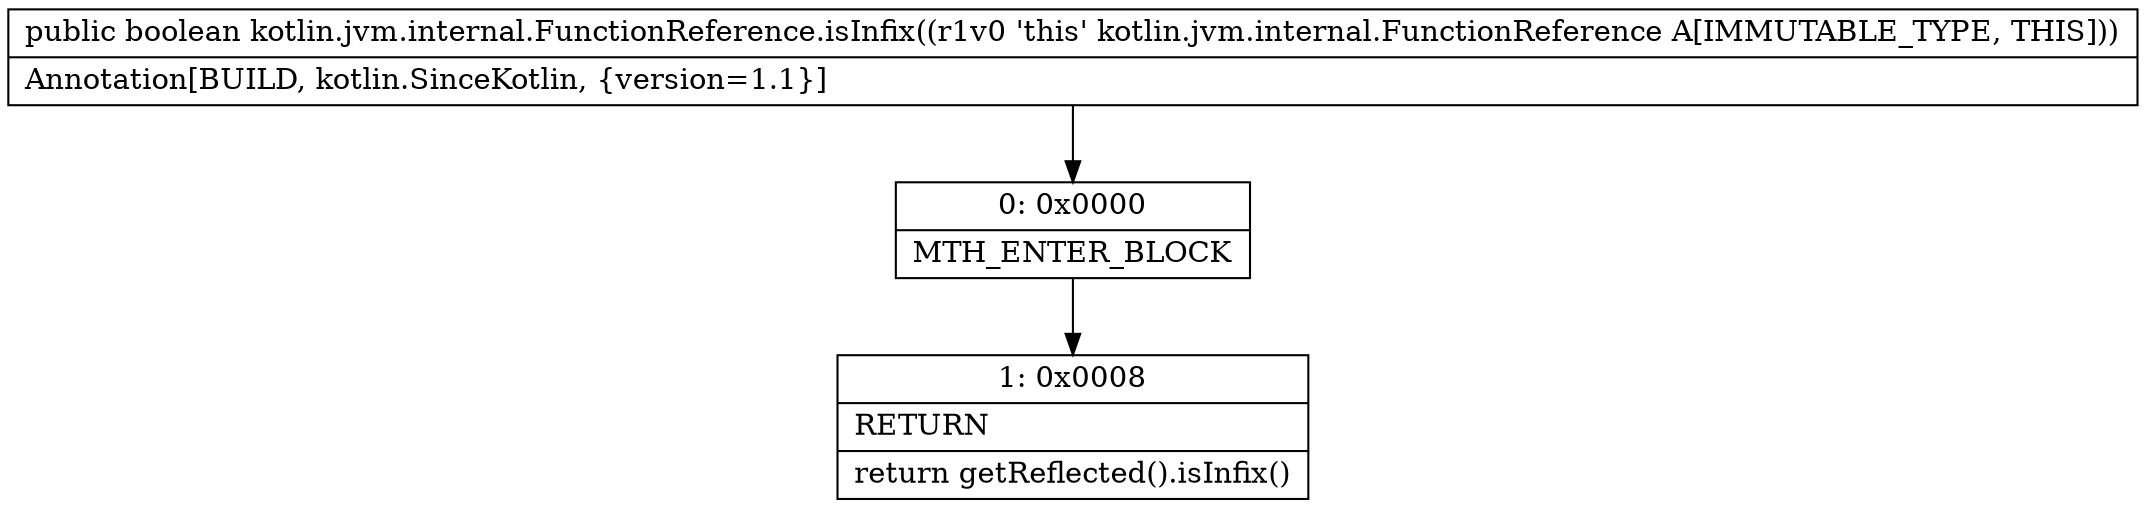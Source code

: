 digraph "CFG forkotlin.jvm.internal.FunctionReference.isInfix()Z" {
Node_0 [shape=record,label="{0\:\ 0x0000|MTH_ENTER_BLOCK\l}"];
Node_1 [shape=record,label="{1\:\ 0x0008|RETURN\l|return getReflected().isInfix()\l}"];
MethodNode[shape=record,label="{public boolean kotlin.jvm.internal.FunctionReference.isInfix((r1v0 'this' kotlin.jvm.internal.FunctionReference A[IMMUTABLE_TYPE, THIS]))  | Annotation[BUILD, kotlin.SinceKotlin, \{version=1.1\}]\l}"];
MethodNode -> Node_0;
Node_0 -> Node_1;
}

